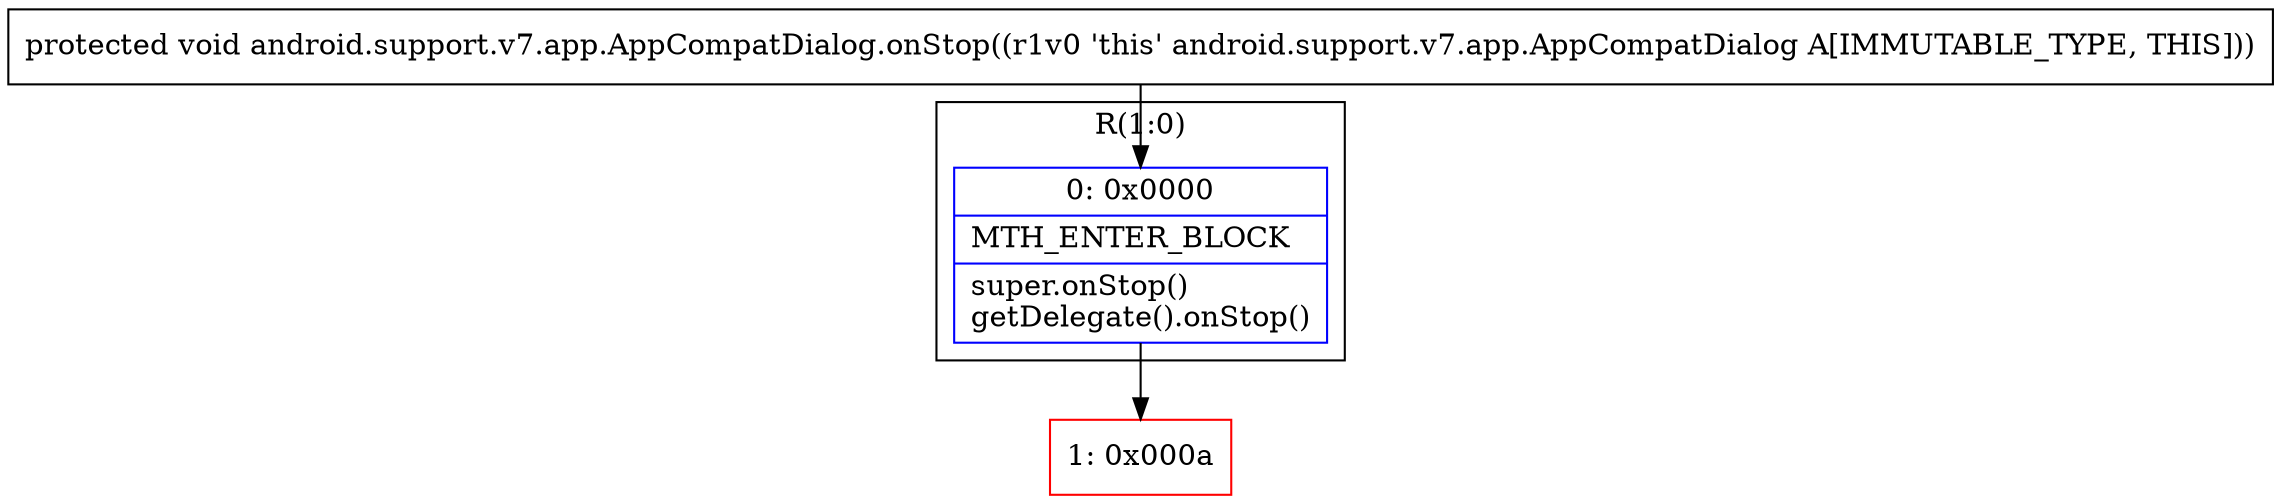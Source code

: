 digraph "CFG forandroid.support.v7.app.AppCompatDialog.onStop()V" {
subgraph cluster_Region_2145687662 {
label = "R(1:0)";
node [shape=record,color=blue];
Node_0 [shape=record,label="{0\:\ 0x0000|MTH_ENTER_BLOCK\l|super.onStop()\lgetDelegate().onStop()\l}"];
}
Node_1 [shape=record,color=red,label="{1\:\ 0x000a}"];
MethodNode[shape=record,label="{protected void android.support.v7.app.AppCompatDialog.onStop((r1v0 'this' android.support.v7.app.AppCompatDialog A[IMMUTABLE_TYPE, THIS])) }"];
MethodNode -> Node_0;
Node_0 -> Node_1;
}

